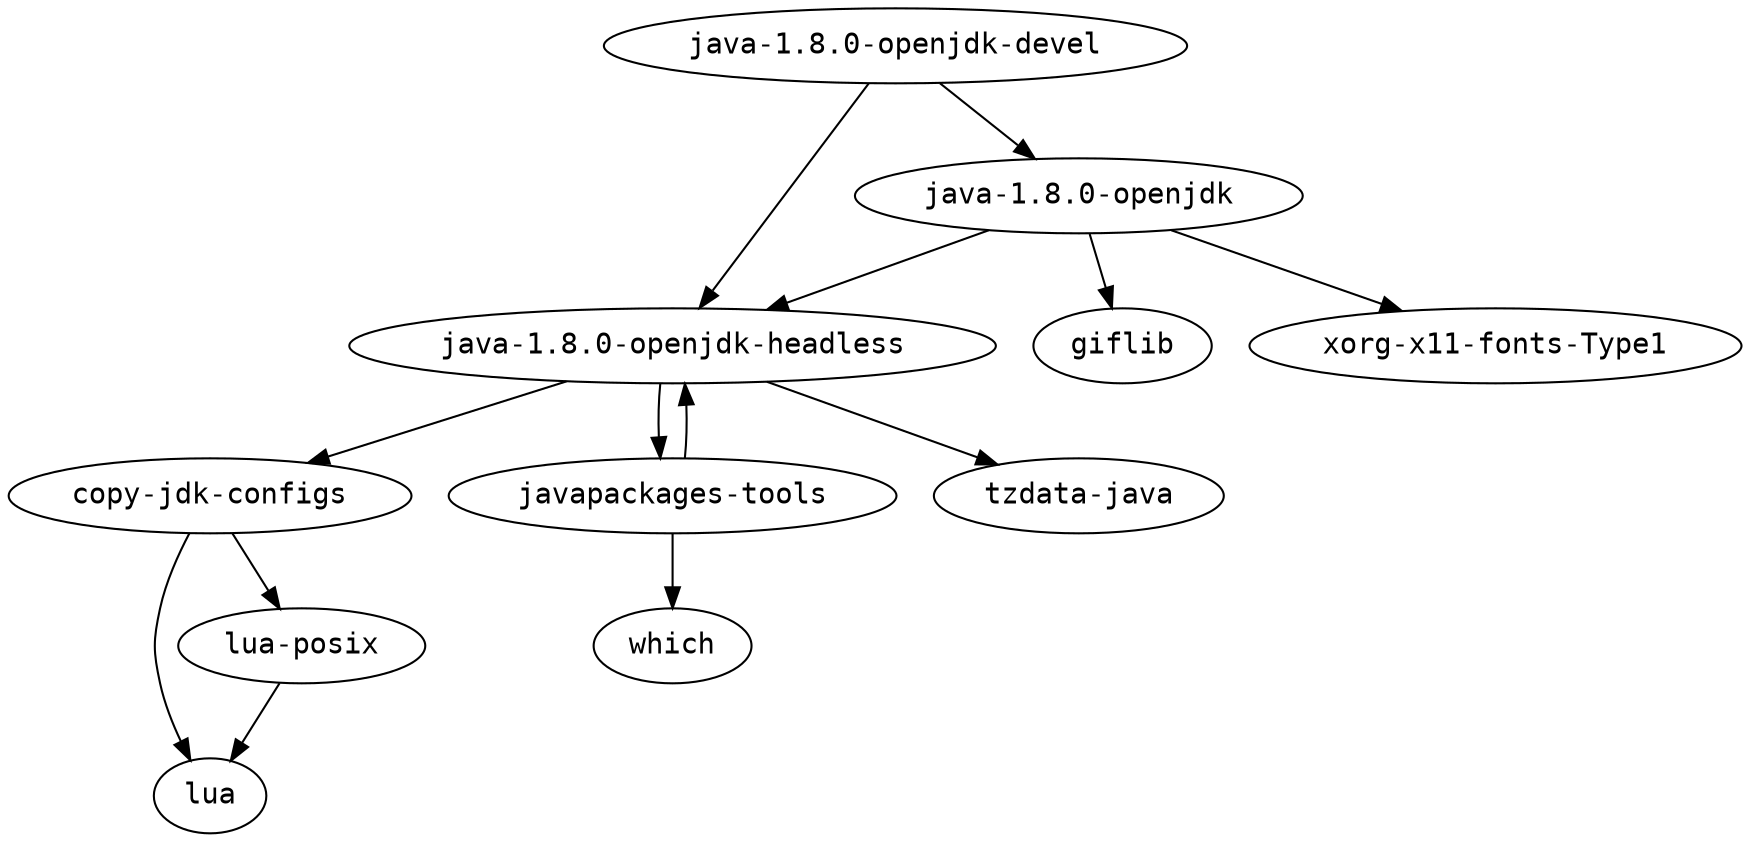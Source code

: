 strict digraph G {
node [fontname=monospace];
  "copy-jdk-configs" -> "lua";
  "copy-jdk-configs" -> "lua-posix";
  "java-1.8.0-openjdk-devel" -> "java-1.8.0-openjdk";
  "java-1.8.0-openjdk-devel" -> "java-1.8.0-openjdk-headless";
  "java-1.8.0-openjdk" -> "giflib";
  "java-1.8.0-openjdk-headless" -> "copy-jdk-configs";
  "java-1.8.0-openjdk-headless" -> "javapackages-tools";
  "java-1.8.0-openjdk-headless" -> "tzdata-java";
  "java-1.8.0-openjdk" -> "java-1.8.0-openjdk-headless";
  "java-1.8.0-openjdk" -> "xorg-x11-fonts-Type1";
  "javapackages-tools" -> "java-1.8.0-openjdk-headless";
  "javapackages-tools" -> "which";
  "lua-posix" -> "lua";
}
